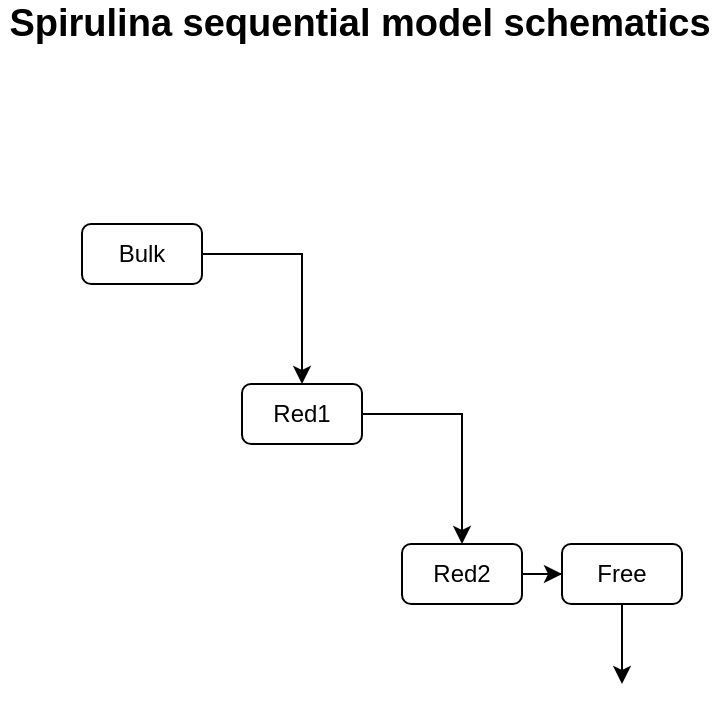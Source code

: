 <mxfile>
    <diagram id="ytdFBUNI5IVRxgBBYAmu" name="Page-1">
        <mxGraphModel dx="1058" dy="771" grid="1" gridSize="10" guides="1" tooltips="1" connect="1" arrows="1" fold="1" page="1" pageScale="1" pageWidth="850" pageHeight="1100" math="0" shadow="0">
            <root>
                <mxCell id="0"/>
                <mxCell id="1" parent="0"/>
                <mxCell id="7" style="edgeStyle=orthogonalEdgeStyle;rounded=0;orthogonalLoop=1;jettySize=auto;html=1;entryX=0.5;entryY=0;entryDx=0;entryDy=0;" parent="1" source="2" target="3" edge="1">
                    <mxGeometry relative="1" as="geometry"/>
                </mxCell>
                <mxCell id="2" value="Bulk" style="rounded=1;whiteSpace=wrap;html=1;fillColor=none;" parent="1" vertex="1">
                    <mxGeometry x="41" y="170" width="60" height="30" as="geometry"/>
                </mxCell>
                <mxCell id="8" style="edgeStyle=orthogonalEdgeStyle;rounded=0;orthogonalLoop=1;jettySize=auto;html=1;entryX=0.5;entryY=0;entryDx=0;entryDy=0;" parent="1" source="3" target="4" edge="1">
                    <mxGeometry relative="1" as="geometry"/>
                </mxCell>
                <mxCell id="3" value="Red1" style="rounded=1;whiteSpace=wrap;html=1;fillColor=none;" parent="1" vertex="1">
                    <mxGeometry x="121" y="250" width="60" height="30" as="geometry"/>
                </mxCell>
                <mxCell id="9" style="edgeStyle=orthogonalEdgeStyle;rounded=0;orthogonalLoop=1;jettySize=auto;html=1;" parent="1" source="4" target="5" edge="1">
                    <mxGeometry relative="1" as="geometry"/>
                </mxCell>
                <mxCell id="4" value="Red2" style="rounded=1;whiteSpace=wrap;html=1;fillColor=none;" parent="1" vertex="1">
                    <mxGeometry x="201" y="330" width="60" height="30" as="geometry"/>
                </mxCell>
                <mxCell id="12" style="edgeStyle=orthogonalEdgeStyle;rounded=0;orthogonalLoop=1;jettySize=auto;html=1;" edge="1" parent="1" source="5">
                    <mxGeometry relative="1" as="geometry">
                        <mxPoint x="311" y="400" as="targetPoint"/>
                    </mxGeometry>
                </mxCell>
                <mxCell id="5" value="Free" style="rounded=1;whiteSpace=wrap;html=1;fillColor=none;" parent="1" vertex="1">
                    <mxGeometry x="281" y="330" width="60" height="30" as="geometry"/>
                </mxCell>
                <mxCell id="11" value="Spirulina sequential model schematics" style="text;html=1;strokeColor=none;fillColor=none;align=center;verticalAlign=middle;whiteSpace=wrap;rounded=0;fontSize=19;fontStyle=1" parent="1" vertex="1">
                    <mxGeometry y="60" width="360" height="20" as="geometry"/>
                </mxCell>
            </root>
        </mxGraphModel>
    </diagram>
</mxfile>
